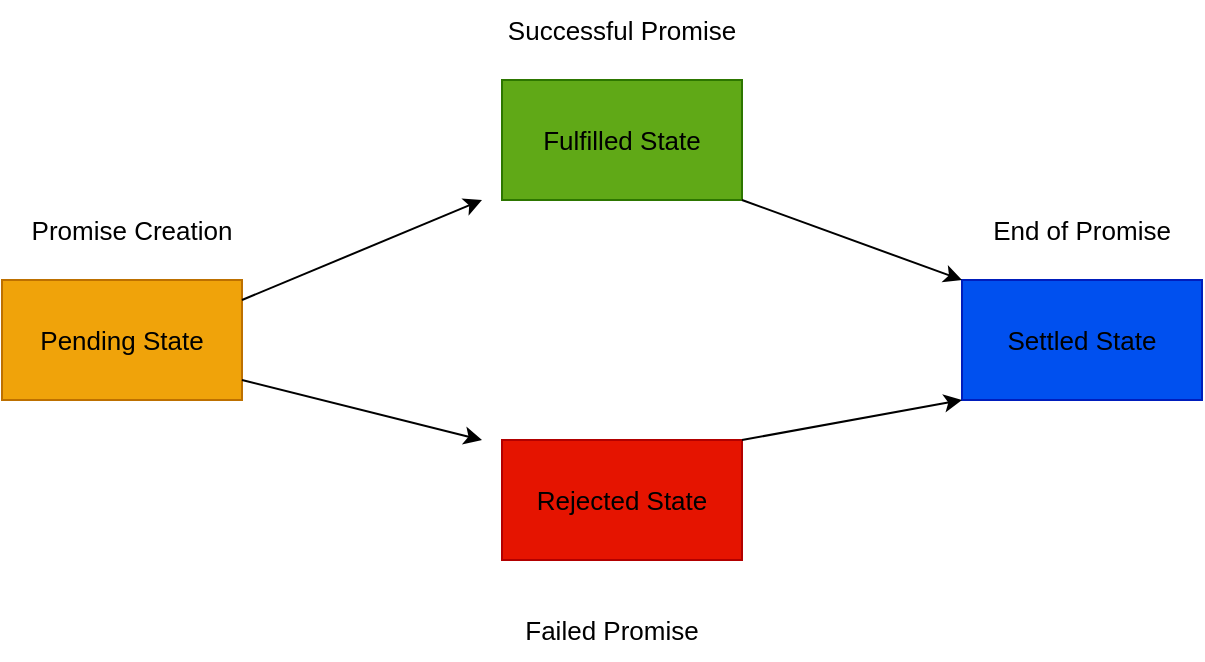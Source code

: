 <mxfile>
    <diagram id="M3FKQ2d8AhBN3oxtuttJ" name="Page-1">
        <mxGraphModel dx="523" dy="532" grid="1" gridSize="10" guides="1" tooltips="1" connect="1" arrows="1" fold="1" page="1" pageScale="1" pageWidth="1100" pageHeight="850" math="0" shadow="0">
            <root>
                <mxCell id="0"/>
                <mxCell id="1" parent="0"/>
                <mxCell id="2" value="" style="whiteSpace=wrap;html=1;fillColor=#f0a30a;fontColor=#000000;strokeColor=#BD7000;" vertex="1" parent="1">
                    <mxGeometry x="80" y="240" width="120" height="60" as="geometry"/>
                </mxCell>
                <mxCell id="3" value="" style="edgeStyle=none;orthogonalLoop=1;jettySize=auto;html=1;" edge="1" parent="1">
                    <mxGeometry width="80" relative="1" as="geometry">
                        <mxPoint x="200" y="250" as="sourcePoint"/>
                        <mxPoint x="320" y="200" as="targetPoint"/>
                        <Array as="points"/>
                    </mxGeometry>
                </mxCell>
                <mxCell id="4" value="" style="edgeStyle=none;orthogonalLoop=1;jettySize=auto;html=1;" edge="1" parent="1">
                    <mxGeometry width="80" relative="1" as="geometry">
                        <mxPoint x="200" y="290" as="sourcePoint"/>
                        <mxPoint x="320" y="320" as="targetPoint"/>
                        <Array as="points"/>
                    </mxGeometry>
                </mxCell>
                <mxCell id="5" value="" style="whiteSpace=wrap;html=1;fillColor=#60a917;fontColor=#ffffff;strokeColor=#2D7600;" vertex="1" parent="1">
                    <mxGeometry x="330" y="140" width="120" height="60" as="geometry"/>
                </mxCell>
                <mxCell id="6" value="" style="whiteSpace=wrap;html=1;fillColor=#e51400;fontColor=#ffffff;strokeColor=#B20000;" vertex="1" parent="1">
                    <mxGeometry x="330" y="320" width="120" height="60" as="geometry"/>
                </mxCell>
                <mxCell id="7" value="" style="whiteSpace=wrap;html=1;fillColor=#0050ef;fontColor=#ffffff;strokeColor=#001DBC;" vertex="1" parent="1">
                    <mxGeometry x="560" y="240" width="120" height="60" as="geometry"/>
                </mxCell>
                <mxCell id="8" value="" style="edgeStyle=none;orthogonalLoop=1;jettySize=auto;html=1;entryX=0;entryY=0;entryDx=0;entryDy=0;exitX=1;exitY=1;exitDx=0;exitDy=0;" edge="1" parent="1" source="5" target="7">
                    <mxGeometry width="80" relative="1" as="geometry">
                        <mxPoint x="450" y="169.5" as="sourcePoint"/>
                        <mxPoint x="530" y="169.5" as="targetPoint"/>
                        <Array as="points"/>
                    </mxGeometry>
                </mxCell>
                <mxCell id="9" value="" style="edgeStyle=none;orthogonalLoop=1;jettySize=auto;html=1;entryX=0;entryY=1;entryDx=0;entryDy=0;" edge="1" parent="1" target="7">
                    <mxGeometry width="80" relative="1" as="geometry">
                        <mxPoint x="450" y="320" as="sourcePoint"/>
                        <mxPoint x="530" y="320" as="targetPoint"/>
                        <Array as="points"/>
                    </mxGeometry>
                </mxCell>
                <mxCell id="10" value="&lt;font style=&quot;font-size: 13px;&quot;&gt;Fulfilled State&lt;/font&gt;" style="text;strokeColor=none;align=center;fillColor=none;html=1;verticalAlign=middle;whiteSpace=wrap;rounded=0;" vertex="1" parent="1">
                    <mxGeometry x="345" y="155" width="90" height="30" as="geometry"/>
                </mxCell>
                <mxCell id="11" value="Rejected State" style="text;strokeColor=none;align=center;fillColor=none;html=1;verticalAlign=middle;whiteSpace=wrap;rounded=0;fontSize=13;" vertex="1" parent="1">
                    <mxGeometry x="345" y="335" width="90" height="30" as="geometry"/>
                </mxCell>
                <mxCell id="13" value="Successful Promise" style="text;strokeColor=none;align=center;fillColor=none;html=1;verticalAlign=middle;whiteSpace=wrap;rounded=0;fontSize=13;" vertex="1" parent="1">
                    <mxGeometry x="330" y="100" width="120" height="30" as="geometry"/>
                </mxCell>
                <mxCell id="14" value="Failed Promise" style="text;strokeColor=none;align=center;fillColor=none;html=1;verticalAlign=middle;whiteSpace=wrap;rounded=0;fontSize=13;" vertex="1" parent="1">
                    <mxGeometry x="340" y="400" width="90" height="30" as="geometry"/>
                </mxCell>
                <mxCell id="15" value="Settled State" style="text;strokeColor=none;align=center;fillColor=none;html=1;verticalAlign=middle;whiteSpace=wrap;rounded=0;fontSize=13;" vertex="1" parent="1">
                    <mxGeometry x="580" y="255" width="80" height="30" as="geometry"/>
                </mxCell>
                <mxCell id="16" value="End of Promise" style="text;strokeColor=none;align=center;fillColor=none;html=1;verticalAlign=middle;whiteSpace=wrap;rounded=0;fontSize=13;" vertex="1" parent="1">
                    <mxGeometry x="570" y="200" width="100" height="30" as="geometry"/>
                </mxCell>
                <mxCell id="17" value="Pending State" style="text;strokeColor=none;align=center;fillColor=none;html=1;verticalAlign=middle;whiteSpace=wrap;rounded=0;fontSize=13;" vertex="1" parent="1">
                    <mxGeometry x="95" y="255" width="90" height="30" as="geometry"/>
                </mxCell>
                <mxCell id="18" value="Promise Creation" style="text;strokeColor=none;align=center;fillColor=none;html=1;verticalAlign=middle;whiteSpace=wrap;rounded=0;fontSize=13;" vertex="1" parent="1">
                    <mxGeometry x="90" y="200" width="110" height="30" as="geometry"/>
                </mxCell>
            </root>
        </mxGraphModel>
    </diagram>
</mxfile>